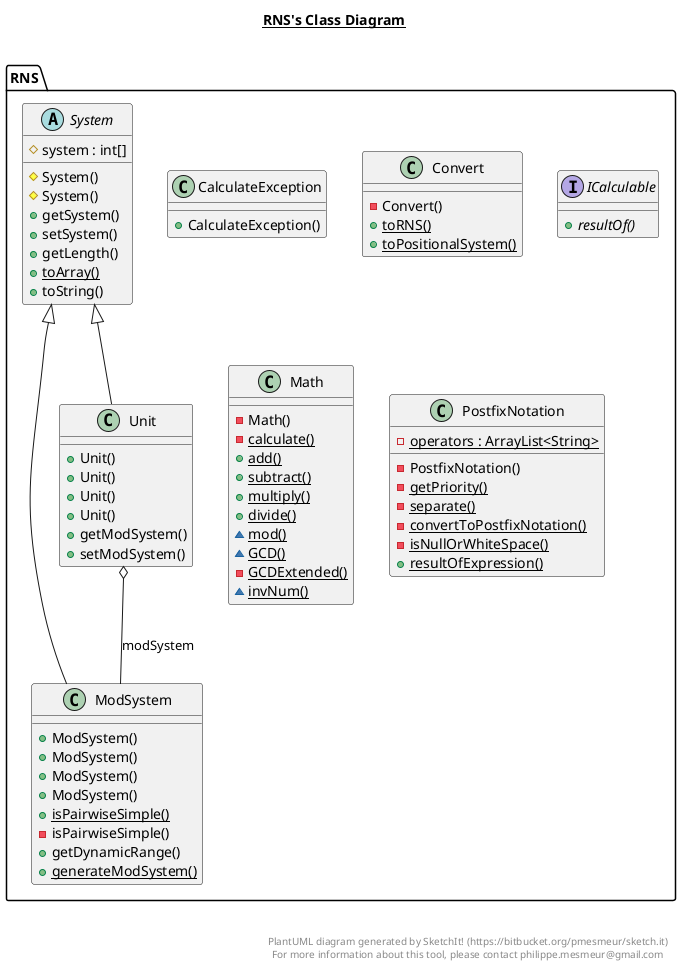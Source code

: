 @startuml

title __RNS's Class Diagram__\n

  package RNS {
    class CalculateException {
        + CalculateException()
    }
  }


  package RNS {
    class Convert {
        - Convert()
        {static} + toRNS()
        {static} + toPositionalSystem()
    }
  }
  

  package RNS {
    interface ICalculable {
        {abstract} + resultOf()
    }
  }
  

  package RNS {
    class Math {
        - Math()
        {static} - calculate()
        {static} + add()
        {static} + subtract()
        {static} + multiply()
        {static} + divide()
        {static} ~ mod()
        {static} ~ GCD()
        {static} - GCDExtended()
        {static} ~ invNum()
    }
  }
  

  package RNS {
    class ModSystem {
        + ModSystem()
        + ModSystem()
        + ModSystem()
        + ModSystem()
        {static} + isPairwiseSimple()
        - isPairwiseSimple()
        + getDynamicRange()
        {static} + generateModSystem()
    }
  }
  

  package RNS {
    class PostfixNotation {
        {static} - operators : ArrayList<String>
        - PostfixNotation()
        {static} - getPriority()
        {static} - separate()
        {static} - convertToPostfixNotation()
        {static} - isNullOrWhiteSpace()
        {static} + resultOfExpression()
    }
  }
  

  package RNS {
    abstract class System {
        # system : int[]
        # System()
        # System()
        + getSystem()
        + setSystem()
        + getLength()
        {static} + toArray()
        + toString()
    }
  }
  

  package RNS {
    class Unit {
        + Unit()
        + Unit()
        + Unit()
        + Unit()
        + getModSystem()
        + setModSystem()
    }
  }
  

  ModSystem -up-|> System
  Unit -up-|> System
  Unit o-- ModSystem : modSystem


right footer


PlantUML diagram generated by SketchIt! (https://bitbucket.org/pmesmeur/sketch.it)
For more information about this tool, please contact philippe.mesmeur@gmail.com
endfooter

@enduml
